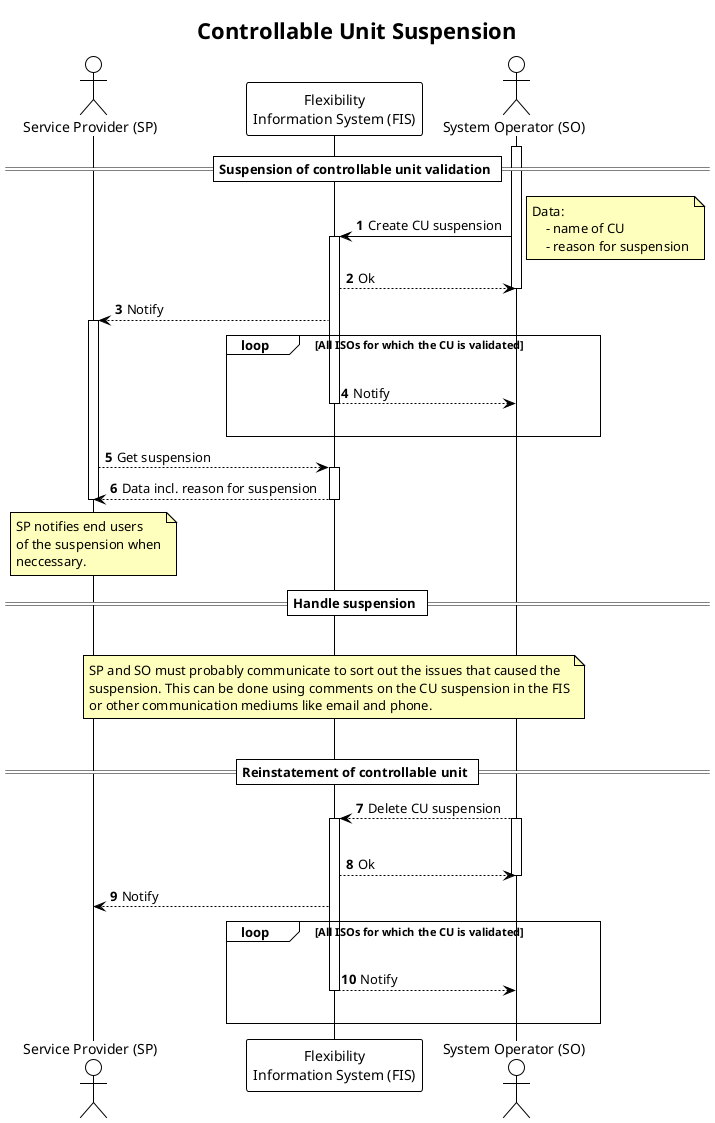 @startuml controllable_unit_suspension

!theme plain

title Controllable Unit Suspension

autonumber
skinparam note {
    BackgroundColor #FFFFBD
}

actor "Service Provider (SP)" as SP
participant "Flexibility\nInformation System (FIS)" as FIS
actor "System Operator (SO)" as SO 

== Suspension of controllable unit validation ==

activate SO
SO -> FIS: Create CU suspension

note right
    Data:
        - name of CU
        - reason for suspension
end note

activate FIS

FIS --> SO: Ok
deactivate SO
FIS-->SP: Notify
activate SP 
loop All ISOs for which the CU is validated
    |||
    FIS --> SO: Notify
    deactivate FIS
    |||
end

SP --> FIS: Get suspension
activate FIS 
FIS --> SP: Data incl. reason for suspension
deactivate FIS

note over SP
    SP notifies end users
    of the suspension when
    neccessary.
end note

== Handle suspension ==
|||
note over FIS
    SP and SO must probably communicate to sort out the issues that caused the 
    suspension. This can be done using comments on the CU suspension in the FIS
    or other communication mediums like email and phone. 
end note
|||
deactivate SP

== Reinstatement of controllable unit ==

SO --> FIS: Delete CU suspension
activate SO 
|||
activate FIS
FIS --> SO: Ok
deactivate SO
FIS --> SP: Notify

loop All ISOs for which the CU is validated
    |||
    FIS --> SO: Notify
    deactivate FIS
    |||
end

@enduml